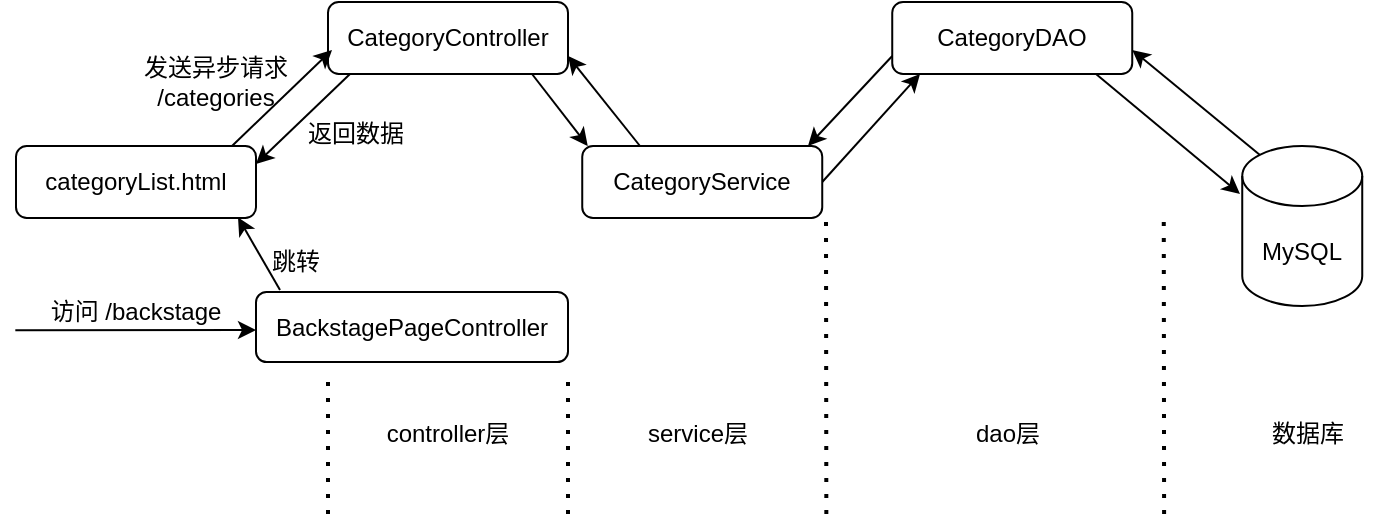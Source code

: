 <mxfile version="14.4.3" type="github">
  <diagram id="C5RBs43oDa-KdzZeNtuy" name="Page-1">
    <mxGraphModel dx="865" dy="457" grid="0" gridSize="12" guides="1" tooltips="1" connect="1" arrows="1" fold="1" page="1" pageScale="1" pageWidth="827" pageHeight="1169" math="0" shadow="0">
      <root>
        <mxCell id="WIyWlLk6GJQsqaUBKTNV-0" />
        <mxCell id="WIyWlLk6GJQsqaUBKTNV-1" parent="WIyWlLk6GJQsqaUBKTNV-0" />
        <mxCell id="U5zzJ85QlF7w1FTr-bim-8" value="" style="endArrow=classic;html=1;entryX=0;entryY=0.5;entryDx=0;entryDy=0;exitX=0.983;exitY=0.794;exitDx=0;exitDy=0;exitPerimeter=0;" parent="WIyWlLk6GJQsqaUBKTNV-1" edge="1">
          <mxGeometry width="50" height="50" relative="1" as="geometry">
            <mxPoint x="59.66" y="344.08" as="sourcePoint" />
            <mxPoint x="180" y="344" as="targetPoint" />
          </mxGeometry>
        </mxCell>
        <mxCell id="U5zzJ85QlF7w1FTr-bim-9" value="访问 /backstage" style="text;html=1;strokeColor=none;fillColor=none;align=center;verticalAlign=middle;whiteSpace=wrap;rounded=0;" parent="WIyWlLk6GJQsqaUBKTNV-1" vertex="1">
          <mxGeometry x="72" y="325" width="96" height="20" as="geometry" />
        </mxCell>
        <mxCell id="U5zzJ85QlF7w1FTr-bim-10" value="" style="endArrow=classic;html=1;entryX=0.925;entryY=0.99;entryDx=0;entryDy=0;entryPerimeter=0;" parent="WIyWlLk6GJQsqaUBKTNV-1" target="5_VLTbPFZe2zANycVAt3-2" edge="1">
          <mxGeometry width="50" height="50" relative="1" as="geometry">
            <mxPoint x="192" y="324" as="sourcePoint" />
            <mxPoint x="204.002" y="292.14" as="targetPoint" />
          </mxGeometry>
        </mxCell>
        <mxCell id="U5zzJ85QlF7w1FTr-bim-13" value="" style="endArrow=classic;html=1;" parent="WIyWlLk6GJQsqaUBKTNV-1" edge="1">
          <mxGeometry width="50" height="50" relative="1" as="geometry">
            <mxPoint x="318" y="216" as="sourcePoint" />
            <mxPoint x="345.882" y="252" as="targetPoint" />
          </mxGeometry>
        </mxCell>
        <mxCell id="U5zzJ85QlF7w1FTr-bim-14" value="" style="endArrow=classic;html=1;exitX=1;exitY=0.5;exitDx=0;exitDy=0;" parent="WIyWlLk6GJQsqaUBKTNV-1" source="5_VLTbPFZe2zANycVAt3-7" edge="1">
          <mxGeometry width="50" height="50" relative="1" as="geometry">
            <mxPoint x="468.12" y="278" as="sourcePoint" />
            <mxPoint x="512" y="216" as="targetPoint" />
          </mxGeometry>
        </mxCell>
        <mxCell id="U5zzJ85QlF7w1FTr-bim-15" value="" style="endArrow=classic;html=1;" parent="WIyWlLk6GJQsqaUBKTNV-1" edge="1">
          <mxGeometry width="50" height="50" relative="1" as="geometry">
            <mxPoint x="600" y="216" as="sourcePoint" />
            <mxPoint x="672" y="276" as="targetPoint" />
          </mxGeometry>
        </mxCell>
        <mxCell id="U5zzJ85QlF7w1FTr-bim-16" value="" style="endArrow=classic;html=1;exitX=0.145;exitY=0;exitDx=0;exitDy=4.35;exitPerimeter=0;" parent="WIyWlLk6GJQsqaUBKTNV-1" source="5_VLTbPFZe2zANycVAt3-9" edge="1">
          <mxGeometry width="50" height="50" relative="1" as="geometry">
            <mxPoint x="678.12" y="264" as="sourcePoint" />
            <mxPoint x="618.12" y="204" as="targetPoint" />
          </mxGeometry>
        </mxCell>
        <mxCell id="U5zzJ85QlF7w1FTr-bim-17" value="" style="endArrow=classic;html=1;exitX=0;exitY=0.75;exitDx=0;exitDy=0;" parent="WIyWlLk6GJQsqaUBKTNV-1" source="5_VLTbPFZe2zANycVAt3-8" edge="1">
          <mxGeometry width="50" height="50" relative="1" as="geometry">
            <mxPoint x="492" y="227" as="sourcePoint" />
            <mxPoint x="456" y="252" as="targetPoint" />
          </mxGeometry>
        </mxCell>
        <mxCell id="U5zzJ85QlF7w1FTr-bim-18" value="" style="endArrow=classic;html=1;entryX=1;entryY=0.75;entryDx=0;entryDy=0;" parent="WIyWlLk6GJQsqaUBKTNV-1" target="5_VLTbPFZe2zANycVAt3-6" edge="1">
          <mxGeometry width="50" height="50" relative="1" as="geometry">
            <mxPoint x="372" y="252" as="sourcePoint" />
            <mxPoint x="336" y="192" as="targetPoint" />
          </mxGeometry>
        </mxCell>
        <mxCell id="U5zzJ85QlF7w1FTr-bim-23" value="" style="endArrow=none;dashed=1;html=1;dashPattern=1 3;strokeWidth=2;" parent="WIyWlLk6GJQsqaUBKTNV-1" edge="1">
          <mxGeometry width="50" height="50" relative="1" as="geometry">
            <mxPoint x="336" y="436" as="sourcePoint" />
            <mxPoint x="336" y="366" as="targetPoint" />
          </mxGeometry>
        </mxCell>
        <mxCell id="U5zzJ85QlF7w1FTr-bim-24" value="" style="endArrow=none;dashed=1;html=1;dashPattern=1 3;strokeWidth=2;" parent="WIyWlLk6GJQsqaUBKTNV-1" edge="1">
          <mxGeometry width="50" height="50" relative="1" as="geometry">
            <mxPoint x="216" y="436.0" as="sourcePoint" />
            <mxPoint x="216" y="366" as="targetPoint" />
          </mxGeometry>
        </mxCell>
        <mxCell id="U5zzJ85QlF7w1FTr-bim-25" value="" style="endArrow=none;dashed=1;html=1;dashPattern=1 3;strokeWidth=2;" parent="WIyWlLk6GJQsqaUBKTNV-1" edge="1">
          <mxGeometry width="50" height="50" relative="1" as="geometry">
            <mxPoint x="465.17" y="436.0" as="sourcePoint" />
            <mxPoint x="465" y="288" as="targetPoint" />
          </mxGeometry>
        </mxCell>
        <mxCell id="U5zzJ85QlF7w1FTr-bim-26" value="" style="endArrow=none;dashed=1;html=1;dashPattern=1 3;strokeWidth=2;" parent="WIyWlLk6GJQsqaUBKTNV-1" edge="1">
          <mxGeometry width="50" height="50" relative="1" as="geometry">
            <mxPoint x="634.05" y="436.0" as="sourcePoint" />
            <mxPoint x="633.88" y="288" as="targetPoint" />
          </mxGeometry>
        </mxCell>
        <mxCell id="U5zzJ85QlF7w1FTr-bim-27" value="controller层" style="text;html=1;strokeColor=none;fillColor=none;align=center;verticalAlign=middle;whiteSpace=wrap;rounded=0;shadow=0;" parent="WIyWlLk6GJQsqaUBKTNV-1" vertex="1">
          <mxGeometry x="241" y="386" width="70" height="20" as="geometry" />
        </mxCell>
        <mxCell id="U5zzJ85QlF7w1FTr-bim-28" value="service层" style="text;html=1;strokeColor=none;fillColor=none;align=center;verticalAlign=middle;whiteSpace=wrap;rounded=0;" parent="WIyWlLk6GJQsqaUBKTNV-1" vertex="1">
          <mxGeometry x="366" y="386" width="70" height="20" as="geometry" />
        </mxCell>
        <mxCell id="U5zzJ85QlF7w1FTr-bim-29" value="dao层" style="text;html=1;strokeColor=none;fillColor=none;align=center;verticalAlign=middle;whiteSpace=wrap;rounded=0;" parent="WIyWlLk6GJQsqaUBKTNV-1" vertex="1">
          <mxGeometry x="521" y="386" width="70" height="20" as="geometry" />
        </mxCell>
        <mxCell id="U5zzJ85QlF7w1FTr-bim-30" value="数据库" style="text;html=1;strokeColor=none;fillColor=none;align=center;verticalAlign=middle;whiteSpace=wrap;rounded=0;" parent="WIyWlLk6GJQsqaUBKTNV-1" vertex="1">
          <mxGeometry x="671" y="386" width="70" height="20" as="geometry" />
        </mxCell>
        <mxCell id="5_VLTbPFZe2zANycVAt3-0" value="BackstagePageController" style="rounded=1;whiteSpace=wrap;html=1;" parent="WIyWlLk6GJQsqaUBKTNV-1" vertex="1">
          <mxGeometry x="180" y="325" width="156" height="35" as="geometry" />
        </mxCell>
        <mxCell id="5_VLTbPFZe2zANycVAt3-2" value="categoryList.html" style="rounded=1;whiteSpace=wrap;html=1;" parent="WIyWlLk6GJQsqaUBKTNV-1" vertex="1">
          <mxGeometry x="60" y="252" width="120" height="36" as="geometry" />
        </mxCell>
        <mxCell id="5_VLTbPFZe2zANycVAt3-4" style="edgeStyle=orthogonalEdgeStyle;rounded=0;orthogonalLoop=1;jettySize=auto;html=1;exitX=0.5;exitY=1;exitDx=0;exitDy=0;" parent="WIyWlLk6GJQsqaUBKTNV-1" source="5_VLTbPFZe2zANycVAt3-2" target="5_VLTbPFZe2zANycVAt3-2" edge="1">
          <mxGeometry relative="1" as="geometry" />
        </mxCell>
        <mxCell id="5_VLTbPFZe2zANycVAt3-6" value="CategoryController" style="rounded=1;whiteSpace=wrap;html=1;" parent="WIyWlLk6GJQsqaUBKTNV-1" vertex="1">
          <mxGeometry x="216" y="180" width="120" height="36" as="geometry" />
        </mxCell>
        <mxCell id="5_VLTbPFZe2zANycVAt3-7" value="CategoryService" style="rounded=1;whiteSpace=wrap;html=1;" parent="WIyWlLk6GJQsqaUBKTNV-1" vertex="1">
          <mxGeometry x="343.12" y="252" width="120" height="36" as="geometry" />
        </mxCell>
        <mxCell id="5_VLTbPFZe2zANycVAt3-8" value="CategoryDAO" style="rounded=1;whiteSpace=wrap;html=1;" parent="WIyWlLk6GJQsqaUBKTNV-1" vertex="1">
          <mxGeometry x="498.12" y="180" width="120" height="36" as="geometry" />
        </mxCell>
        <mxCell id="5_VLTbPFZe2zANycVAt3-9" value="MySQL" style="shape=cylinder3;whiteSpace=wrap;html=1;boundedLbl=1;backgroundOutline=1;size=15;" parent="WIyWlLk6GJQsqaUBKTNV-1" vertex="1">
          <mxGeometry x="673.12" y="252" width="60" height="80" as="geometry" />
        </mxCell>
        <mxCell id="5_VLTbPFZe2zANycVAt3-10" value="" style="endArrow=classic;html=1;" parent="WIyWlLk6GJQsqaUBKTNV-1" edge="1">
          <mxGeometry width="50" height="50" relative="1" as="geometry">
            <mxPoint x="168" y="252" as="sourcePoint" />
            <mxPoint x="218" y="204" as="targetPoint" />
          </mxGeometry>
        </mxCell>
        <mxCell id="5_VLTbPFZe2zANycVAt3-11" value="" style="endArrow=classic;html=1;entryX=1;entryY=0.25;entryDx=0;entryDy=0;" parent="WIyWlLk6GJQsqaUBKTNV-1" target="5_VLTbPFZe2zANycVAt3-2" edge="1">
          <mxGeometry width="50" height="50" relative="1" as="geometry">
            <mxPoint x="227" y="216" as="sourcePoint" />
            <mxPoint x="266" y="240" as="targetPoint" />
          </mxGeometry>
        </mxCell>
        <mxCell id="5_VLTbPFZe2zANycVAt3-12" value="跳转" style="text;html=1;strokeColor=none;fillColor=none;align=center;verticalAlign=middle;whiteSpace=wrap;rounded=0;" parent="WIyWlLk6GJQsqaUBKTNV-1" vertex="1">
          <mxGeometry x="180" y="300" width="40" height="20" as="geometry" />
        </mxCell>
        <mxCell id="5_VLTbPFZe2zANycVAt3-13" value="发送异步请求&lt;br&gt;/categories" style="text;html=1;strokeColor=none;fillColor=none;align=center;verticalAlign=middle;whiteSpace=wrap;rounded=0;" parent="WIyWlLk6GJQsqaUBKTNV-1" vertex="1">
          <mxGeometry x="118" y="204" width="84" height="32" as="geometry" />
        </mxCell>
        <mxCell id="5_VLTbPFZe2zANycVAt3-16" value="返回数据" style="text;html=1;strokeColor=none;fillColor=none;align=center;verticalAlign=middle;whiteSpace=wrap;rounded=0;" parent="WIyWlLk6GJQsqaUBKTNV-1" vertex="1">
          <mxGeometry x="202" y="236" width="56" height="20" as="geometry" />
        </mxCell>
      </root>
    </mxGraphModel>
  </diagram>
</mxfile>

